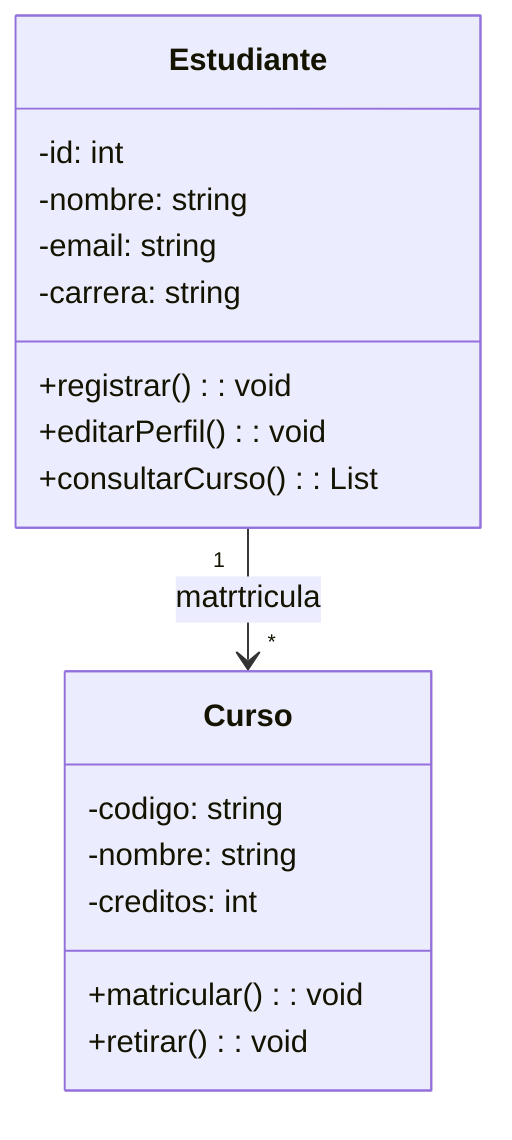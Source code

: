 classDiagram
    class Estudiante {
        -id: int
        -nombre: string
        -email: string
        -carrera: string
        +registrar(): void
        +editarPerfil(): void
        +consultarCurso(): List<Curso>
    }

    class Curso {
        -codigo: string
        -nombre: string
        -creditos: int 
        +matricular(): void
        +retirar(): void
    }

    Estudiante "1" --> "*" Curso: matrtricula